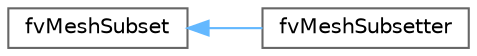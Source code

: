 digraph "Graphical Class Hierarchy"
{
 // LATEX_PDF_SIZE
  bgcolor="transparent";
  edge [fontname=Helvetica,fontsize=10,labelfontname=Helvetica,labelfontsize=10];
  node [fontname=Helvetica,fontsize=10,shape=box,height=0.2,width=0.4];
  rankdir="LR";
  Node0 [id="Node000000",label="fvMeshSubset",height=0.2,width=0.4,color="grey40", fillcolor="white", style="filled",URL="$classFoam_1_1fvMeshSubset.html",tooltip="Holds a reference to the original mesh (the baseMesh) and optionally to a subset of that mesh (the su..."];
  Node0 -> Node1 [id="edge4718_Node000000_Node000001",dir="back",color="steelblue1",style="solid",tooltip=" "];
  Node1 [id="Node000001",label="fvMeshSubsetter",height=0.2,width=0.4,color="grey40", fillcolor="white", style="filled",URL="$classFoam_1_1fvMeshSubsetter.html",tooltip="Extends Foam::fvMeshSubset with two-step subsetting (uses polyTopoChange modification)."];
}
